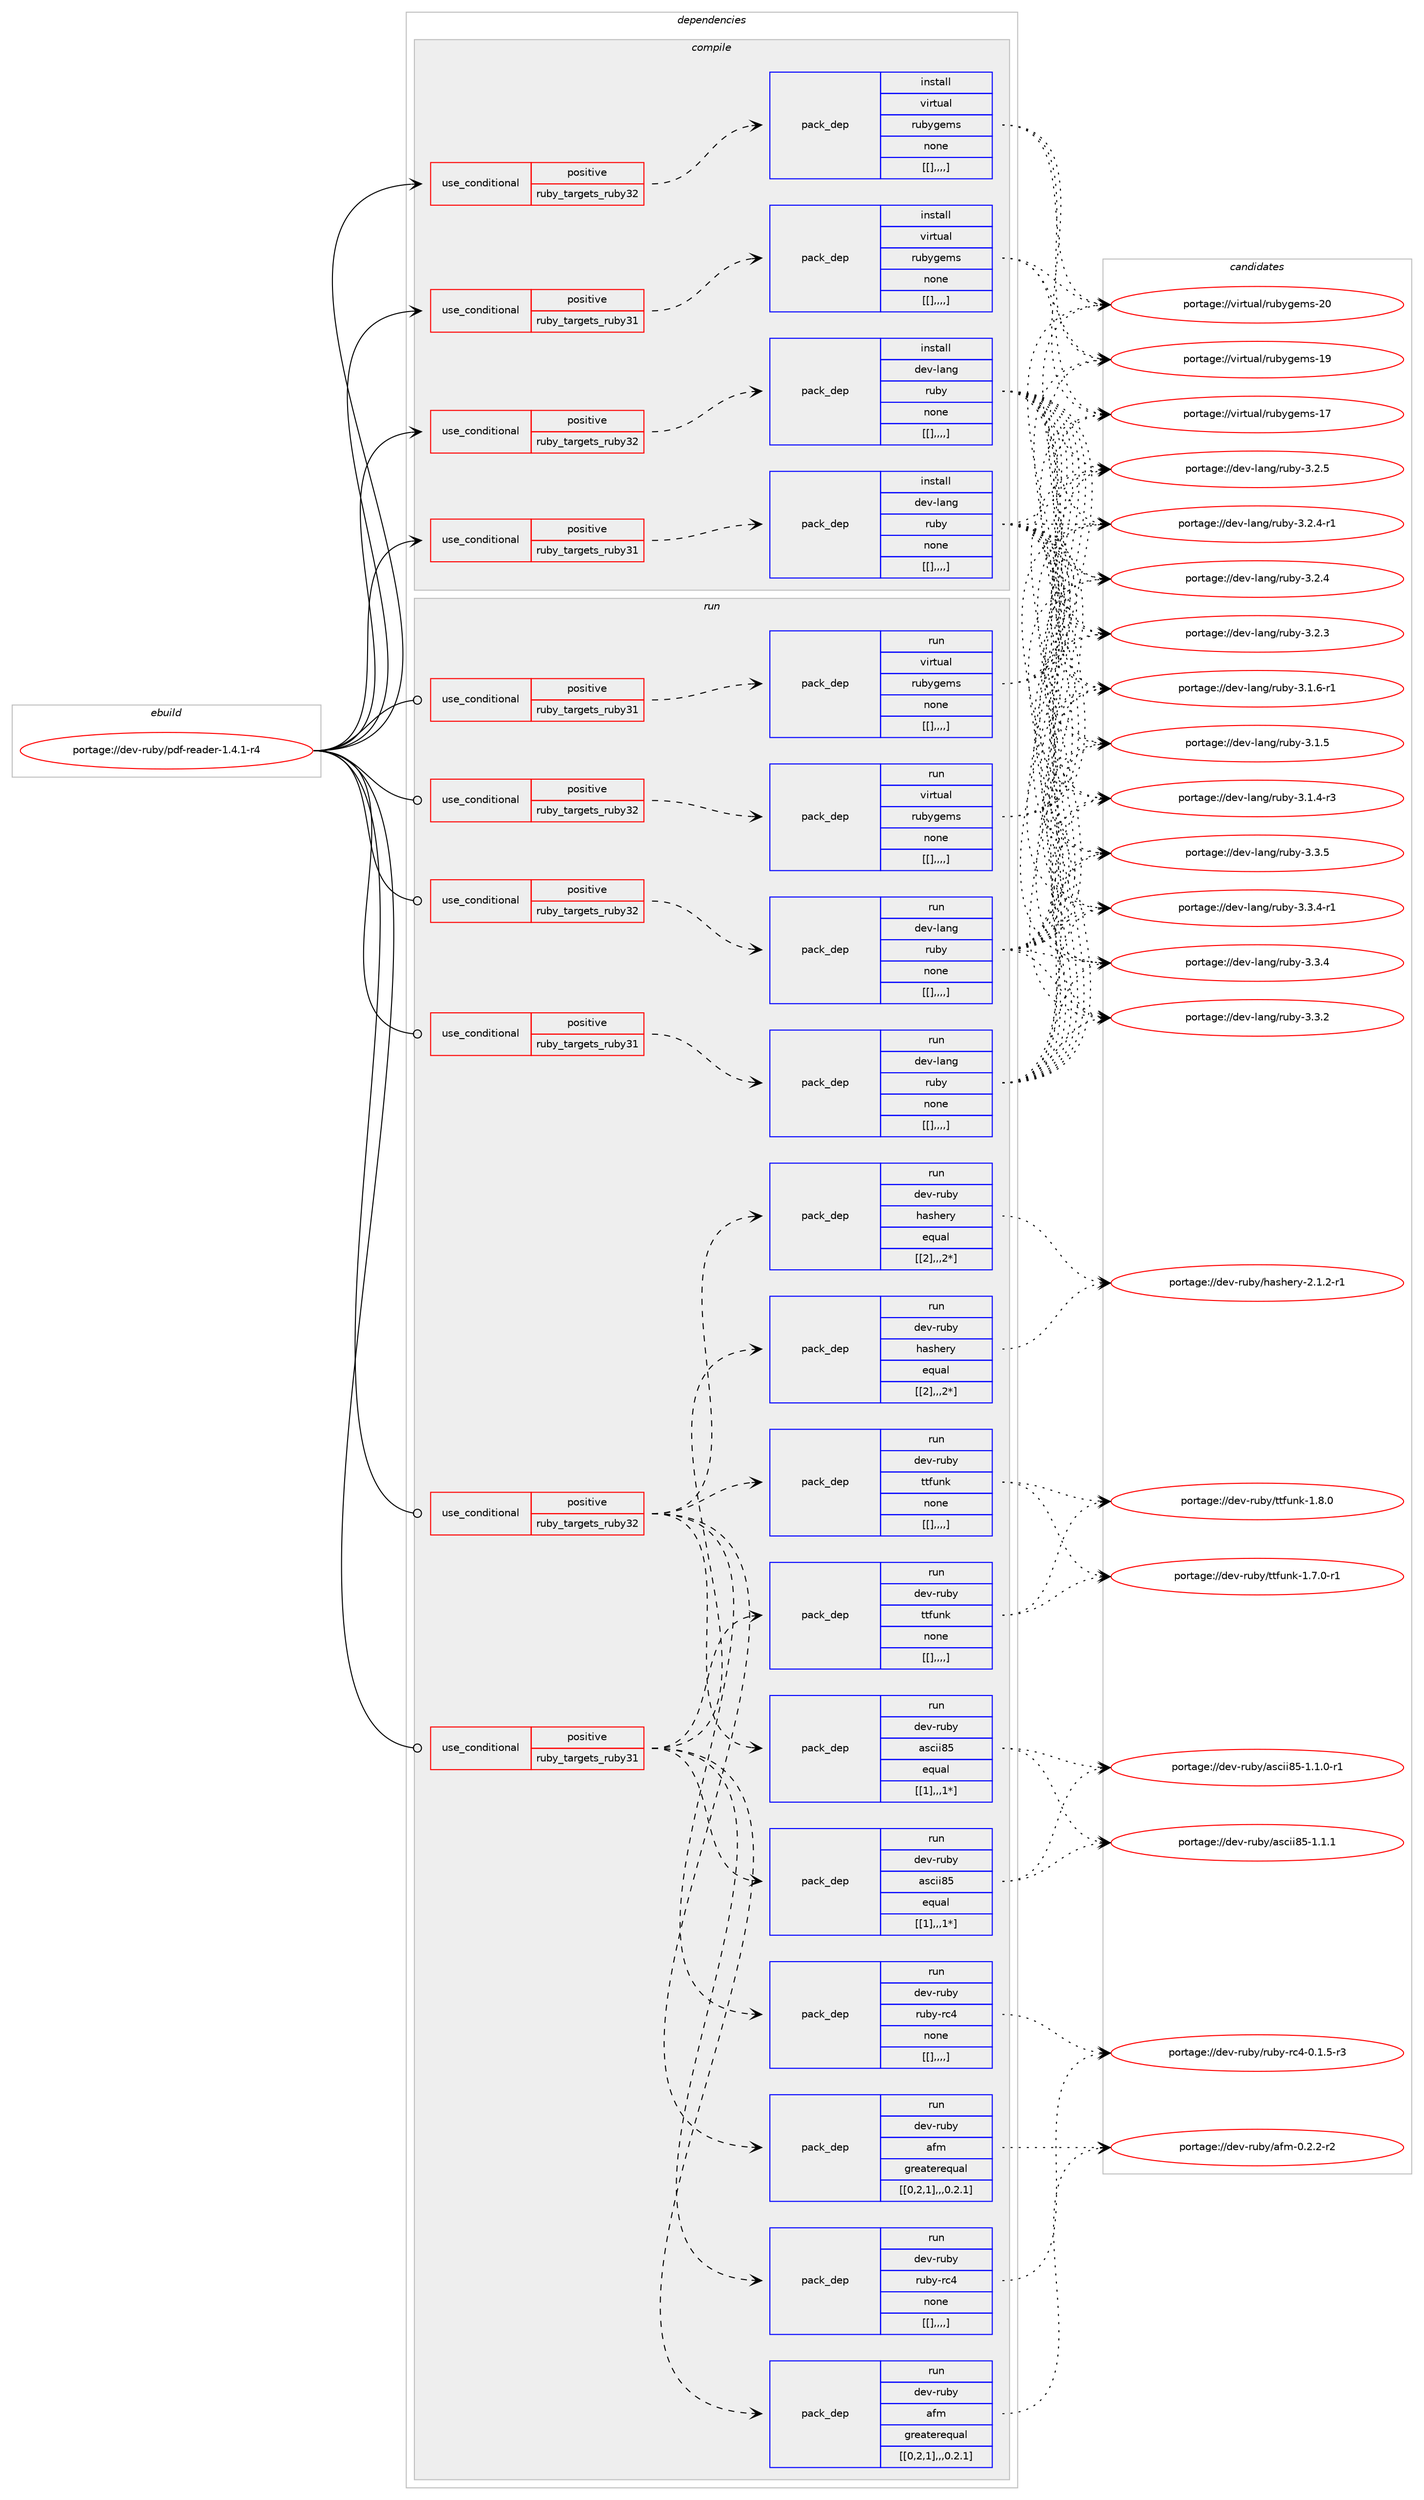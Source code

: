 digraph prolog {

# *************
# Graph options
# *************

newrank=true;
concentrate=true;
compound=true;
graph [rankdir=LR,fontname=Helvetica,fontsize=10,ranksep=1.5];#, ranksep=2.5, nodesep=0.2];
edge  [arrowhead=vee];
node  [fontname=Helvetica,fontsize=10];

# **********
# The ebuild
# **********

subgraph cluster_leftcol {
color=gray;
label=<<i>ebuild</i>>;
id [label="portage://dev-ruby/pdf-reader-1.4.1-r4", color=red, width=4, href="../dev-ruby/pdf-reader-1.4.1-r4.svg"];
}

# ****************
# The dependencies
# ****************

subgraph cluster_midcol {
color=gray;
label=<<i>dependencies</i>>;
subgraph cluster_compile {
fillcolor="#eeeeee";
style=filled;
label=<<i>compile</i>>;
subgraph cond53983 {
dependency197224 [label=<<TABLE BORDER="0" CELLBORDER="1" CELLSPACING="0" CELLPADDING="4"><TR><TD ROWSPAN="3" CELLPADDING="10">use_conditional</TD></TR><TR><TD>positive</TD></TR><TR><TD>ruby_targets_ruby31</TD></TR></TABLE>>, shape=none, color=red];
subgraph pack141896 {
dependency197225 [label=<<TABLE BORDER="0" CELLBORDER="1" CELLSPACING="0" CELLPADDING="4" WIDTH="220"><TR><TD ROWSPAN="6" CELLPADDING="30">pack_dep</TD></TR><TR><TD WIDTH="110">install</TD></TR><TR><TD>dev-lang</TD></TR><TR><TD>ruby</TD></TR><TR><TD>none</TD></TR><TR><TD>[[],,,,]</TD></TR></TABLE>>, shape=none, color=blue];
}
dependency197224:e -> dependency197225:w [weight=20,style="dashed",arrowhead="vee"];
}
id:e -> dependency197224:w [weight=20,style="solid",arrowhead="vee"];
subgraph cond53984 {
dependency197226 [label=<<TABLE BORDER="0" CELLBORDER="1" CELLSPACING="0" CELLPADDING="4"><TR><TD ROWSPAN="3" CELLPADDING="10">use_conditional</TD></TR><TR><TD>positive</TD></TR><TR><TD>ruby_targets_ruby31</TD></TR></TABLE>>, shape=none, color=red];
subgraph pack141897 {
dependency197227 [label=<<TABLE BORDER="0" CELLBORDER="1" CELLSPACING="0" CELLPADDING="4" WIDTH="220"><TR><TD ROWSPAN="6" CELLPADDING="30">pack_dep</TD></TR><TR><TD WIDTH="110">install</TD></TR><TR><TD>virtual</TD></TR><TR><TD>rubygems</TD></TR><TR><TD>none</TD></TR><TR><TD>[[],,,,]</TD></TR></TABLE>>, shape=none, color=blue];
}
dependency197226:e -> dependency197227:w [weight=20,style="dashed",arrowhead="vee"];
}
id:e -> dependency197226:w [weight=20,style="solid",arrowhead="vee"];
subgraph cond53985 {
dependency197228 [label=<<TABLE BORDER="0" CELLBORDER="1" CELLSPACING="0" CELLPADDING="4"><TR><TD ROWSPAN="3" CELLPADDING="10">use_conditional</TD></TR><TR><TD>positive</TD></TR><TR><TD>ruby_targets_ruby32</TD></TR></TABLE>>, shape=none, color=red];
subgraph pack141898 {
dependency197229 [label=<<TABLE BORDER="0" CELLBORDER="1" CELLSPACING="0" CELLPADDING="4" WIDTH="220"><TR><TD ROWSPAN="6" CELLPADDING="30">pack_dep</TD></TR><TR><TD WIDTH="110">install</TD></TR><TR><TD>dev-lang</TD></TR><TR><TD>ruby</TD></TR><TR><TD>none</TD></TR><TR><TD>[[],,,,]</TD></TR></TABLE>>, shape=none, color=blue];
}
dependency197228:e -> dependency197229:w [weight=20,style="dashed",arrowhead="vee"];
}
id:e -> dependency197228:w [weight=20,style="solid",arrowhead="vee"];
subgraph cond53986 {
dependency197230 [label=<<TABLE BORDER="0" CELLBORDER="1" CELLSPACING="0" CELLPADDING="4"><TR><TD ROWSPAN="3" CELLPADDING="10">use_conditional</TD></TR><TR><TD>positive</TD></TR><TR><TD>ruby_targets_ruby32</TD></TR></TABLE>>, shape=none, color=red];
subgraph pack141899 {
dependency197231 [label=<<TABLE BORDER="0" CELLBORDER="1" CELLSPACING="0" CELLPADDING="4" WIDTH="220"><TR><TD ROWSPAN="6" CELLPADDING="30">pack_dep</TD></TR><TR><TD WIDTH="110">install</TD></TR><TR><TD>virtual</TD></TR><TR><TD>rubygems</TD></TR><TR><TD>none</TD></TR><TR><TD>[[],,,,]</TD></TR></TABLE>>, shape=none, color=blue];
}
dependency197230:e -> dependency197231:w [weight=20,style="dashed",arrowhead="vee"];
}
id:e -> dependency197230:w [weight=20,style="solid",arrowhead="vee"];
}
subgraph cluster_compileandrun {
fillcolor="#eeeeee";
style=filled;
label=<<i>compile and run</i>>;
}
subgraph cluster_run {
fillcolor="#eeeeee";
style=filled;
label=<<i>run</i>>;
subgraph cond53987 {
dependency197232 [label=<<TABLE BORDER="0" CELLBORDER="1" CELLSPACING="0" CELLPADDING="4"><TR><TD ROWSPAN="3" CELLPADDING="10">use_conditional</TD></TR><TR><TD>positive</TD></TR><TR><TD>ruby_targets_ruby31</TD></TR></TABLE>>, shape=none, color=red];
subgraph pack141900 {
dependency197233 [label=<<TABLE BORDER="0" CELLBORDER="1" CELLSPACING="0" CELLPADDING="4" WIDTH="220"><TR><TD ROWSPAN="6" CELLPADDING="30">pack_dep</TD></TR><TR><TD WIDTH="110">run</TD></TR><TR><TD>dev-lang</TD></TR><TR><TD>ruby</TD></TR><TR><TD>none</TD></TR><TR><TD>[[],,,,]</TD></TR></TABLE>>, shape=none, color=blue];
}
dependency197232:e -> dependency197233:w [weight=20,style="dashed",arrowhead="vee"];
}
id:e -> dependency197232:w [weight=20,style="solid",arrowhead="odot"];
subgraph cond53988 {
dependency197234 [label=<<TABLE BORDER="0" CELLBORDER="1" CELLSPACING="0" CELLPADDING="4"><TR><TD ROWSPAN="3" CELLPADDING="10">use_conditional</TD></TR><TR><TD>positive</TD></TR><TR><TD>ruby_targets_ruby31</TD></TR></TABLE>>, shape=none, color=red];
subgraph pack141901 {
dependency197235 [label=<<TABLE BORDER="0" CELLBORDER="1" CELLSPACING="0" CELLPADDING="4" WIDTH="220"><TR><TD ROWSPAN="6" CELLPADDING="30">pack_dep</TD></TR><TR><TD WIDTH="110">run</TD></TR><TR><TD>dev-ruby</TD></TR><TR><TD>afm</TD></TR><TR><TD>greaterequal</TD></TR><TR><TD>[[0,2,1],,,0.2.1]</TD></TR></TABLE>>, shape=none, color=blue];
}
dependency197234:e -> dependency197235:w [weight=20,style="dashed",arrowhead="vee"];
subgraph pack141902 {
dependency197236 [label=<<TABLE BORDER="0" CELLBORDER="1" CELLSPACING="0" CELLPADDING="4" WIDTH="220"><TR><TD ROWSPAN="6" CELLPADDING="30">pack_dep</TD></TR><TR><TD WIDTH="110">run</TD></TR><TR><TD>dev-ruby</TD></TR><TR><TD>ascii85</TD></TR><TR><TD>equal</TD></TR><TR><TD>[[1],,,1*]</TD></TR></TABLE>>, shape=none, color=blue];
}
dependency197234:e -> dependency197236:w [weight=20,style="dashed",arrowhead="vee"];
subgraph pack141903 {
dependency197237 [label=<<TABLE BORDER="0" CELLBORDER="1" CELLSPACING="0" CELLPADDING="4" WIDTH="220"><TR><TD ROWSPAN="6" CELLPADDING="30">pack_dep</TD></TR><TR><TD WIDTH="110">run</TD></TR><TR><TD>dev-ruby</TD></TR><TR><TD>hashery</TD></TR><TR><TD>equal</TD></TR><TR><TD>[[2],,,2*]</TD></TR></TABLE>>, shape=none, color=blue];
}
dependency197234:e -> dependency197237:w [weight=20,style="dashed",arrowhead="vee"];
subgraph pack141904 {
dependency197238 [label=<<TABLE BORDER="0" CELLBORDER="1" CELLSPACING="0" CELLPADDING="4" WIDTH="220"><TR><TD ROWSPAN="6" CELLPADDING="30">pack_dep</TD></TR><TR><TD WIDTH="110">run</TD></TR><TR><TD>dev-ruby</TD></TR><TR><TD>ttfunk</TD></TR><TR><TD>none</TD></TR><TR><TD>[[],,,,]</TD></TR></TABLE>>, shape=none, color=blue];
}
dependency197234:e -> dependency197238:w [weight=20,style="dashed",arrowhead="vee"];
subgraph pack141905 {
dependency197239 [label=<<TABLE BORDER="0" CELLBORDER="1" CELLSPACING="0" CELLPADDING="4" WIDTH="220"><TR><TD ROWSPAN="6" CELLPADDING="30">pack_dep</TD></TR><TR><TD WIDTH="110">run</TD></TR><TR><TD>dev-ruby</TD></TR><TR><TD>ruby-rc4</TD></TR><TR><TD>none</TD></TR><TR><TD>[[],,,,]</TD></TR></TABLE>>, shape=none, color=blue];
}
dependency197234:e -> dependency197239:w [weight=20,style="dashed",arrowhead="vee"];
}
id:e -> dependency197234:w [weight=20,style="solid",arrowhead="odot"];
subgraph cond53989 {
dependency197240 [label=<<TABLE BORDER="0" CELLBORDER="1" CELLSPACING="0" CELLPADDING="4"><TR><TD ROWSPAN="3" CELLPADDING="10">use_conditional</TD></TR><TR><TD>positive</TD></TR><TR><TD>ruby_targets_ruby31</TD></TR></TABLE>>, shape=none, color=red];
subgraph pack141906 {
dependency197241 [label=<<TABLE BORDER="0" CELLBORDER="1" CELLSPACING="0" CELLPADDING="4" WIDTH="220"><TR><TD ROWSPAN="6" CELLPADDING="30">pack_dep</TD></TR><TR><TD WIDTH="110">run</TD></TR><TR><TD>virtual</TD></TR><TR><TD>rubygems</TD></TR><TR><TD>none</TD></TR><TR><TD>[[],,,,]</TD></TR></TABLE>>, shape=none, color=blue];
}
dependency197240:e -> dependency197241:w [weight=20,style="dashed",arrowhead="vee"];
}
id:e -> dependency197240:w [weight=20,style="solid",arrowhead="odot"];
subgraph cond53990 {
dependency197242 [label=<<TABLE BORDER="0" CELLBORDER="1" CELLSPACING="0" CELLPADDING="4"><TR><TD ROWSPAN="3" CELLPADDING="10">use_conditional</TD></TR><TR><TD>positive</TD></TR><TR><TD>ruby_targets_ruby32</TD></TR></TABLE>>, shape=none, color=red];
subgraph pack141907 {
dependency197243 [label=<<TABLE BORDER="0" CELLBORDER="1" CELLSPACING="0" CELLPADDING="4" WIDTH="220"><TR><TD ROWSPAN="6" CELLPADDING="30">pack_dep</TD></TR><TR><TD WIDTH="110">run</TD></TR><TR><TD>dev-lang</TD></TR><TR><TD>ruby</TD></TR><TR><TD>none</TD></TR><TR><TD>[[],,,,]</TD></TR></TABLE>>, shape=none, color=blue];
}
dependency197242:e -> dependency197243:w [weight=20,style="dashed",arrowhead="vee"];
}
id:e -> dependency197242:w [weight=20,style="solid",arrowhead="odot"];
subgraph cond53991 {
dependency197244 [label=<<TABLE BORDER="0" CELLBORDER="1" CELLSPACING="0" CELLPADDING="4"><TR><TD ROWSPAN="3" CELLPADDING="10">use_conditional</TD></TR><TR><TD>positive</TD></TR><TR><TD>ruby_targets_ruby32</TD></TR></TABLE>>, shape=none, color=red];
subgraph pack141908 {
dependency197245 [label=<<TABLE BORDER="0" CELLBORDER="1" CELLSPACING="0" CELLPADDING="4" WIDTH="220"><TR><TD ROWSPAN="6" CELLPADDING="30">pack_dep</TD></TR><TR><TD WIDTH="110">run</TD></TR><TR><TD>dev-ruby</TD></TR><TR><TD>afm</TD></TR><TR><TD>greaterequal</TD></TR><TR><TD>[[0,2,1],,,0.2.1]</TD></TR></TABLE>>, shape=none, color=blue];
}
dependency197244:e -> dependency197245:w [weight=20,style="dashed",arrowhead="vee"];
subgraph pack141909 {
dependency197246 [label=<<TABLE BORDER="0" CELLBORDER="1" CELLSPACING="0" CELLPADDING="4" WIDTH="220"><TR><TD ROWSPAN="6" CELLPADDING="30">pack_dep</TD></TR><TR><TD WIDTH="110">run</TD></TR><TR><TD>dev-ruby</TD></TR><TR><TD>ascii85</TD></TR><TR><TD>equal</TD></TR><TR><TD>[[1],,,1*]</TD></TR></TABLE>>, shape=none, color=blue];
}
dependency197244:e -> dependency197246:w [weight=20,style="dashed",arrowhead="vee"];
subgraph pack141910 {
dependency197247 [label=<<TABLE BORDER="0" CELLBORDER="1" CELLSPACING="0" CELLPADDING="4" WIDTH="220"><TR><TD ROWSPAN="6" CELLPADDING="30">pack_dep</TD></TR><TR><TD WIDTH="110">run</TD></TR><TR><TD>dev-ruby</TD></TR><TR><TD>hashery</TD></TR><TR><TD>equal</TD></TR><TR><TD>[[2],,,2*]</TD></TR></TABLE>>, shape=none, color=blue];
}
dependency197244:e -> dependency197247:w [weight=20,style="dashed",arrowhead="vee"];
subgraph pack141911 {
dependency197248 [label=<<TABLE BORDER="0" CELLBORDER="1" CELLSPACING="0" CELLPADDING="4" WIDTH="220"><TR><TD ROWSPAN="6" CELLPADDING="30">pack_dep</TD></TR><TR><TD WIDTH="110">run</TD></TR><TR><TD>dev-ruby</TD></TR><TR><TD>ttfunk</TD></TR><TR><TD>none</TD></TR><TR><TD>[[],,,,]</TD></TR></TABLE>>, shape=none, color=blue];
}
dependency197244:e -> dependency197248:w [weight=20,style="dashed",arrowhead="vee"];
subgraph pack141912 {
dependency197249 [label=<<TABLE BORDER="0" CELLBORDER="1" CELLSPACING="0" CELLPADDING="4" WIDTH="220"><TR><TD ROWSPAN="6" CELLPADDING="30">pack_dep</TD></TR><TR><TD WIDTH="110">run</TD></TR><TR><TD>dev-ruby</TD></TR><TR><TD>ruby-rc4</TD></TR><TR><TD>none</TD></TR><TR><TD>[[],,,,]</TD></TR></TABLE>>, shape=none, color=blue];
}
dependency197244:e -> dependency197249:w [weight=20,style="dashed",arrowhead="vee"];
}
id:e -> dependency197244:w [weight=20,style="solid",arrowhead="odot"];
subgraph cond53992 {
dependency197250 [label=<<TABLE BORDER="0" CELLBORDER="1" CELLSPACING="0" CELLPADDING="4"><TR><TD ROWSPAN="3" CELLPADDING="10">use_conditional</TD></TR><TR><TD>positive</TD></TR><TR><TD>ruby_targets_ruby32</TD></TR></TABLE>>, shape=none, color=red];
subgraph pack141913 {
dependency197251 [label=<<TABLE BORDER="0" CELLBORDER="1" CELLSPACING="0" CELLPADDING="4" WIDTH="220"><TR><TD ROWSPAN="6" CELLPADDING="30">pack_dep</TD></TR><TR><TD WIDTH="110">run</TD></TR><TR><TD>virtual</TD></TR><TR><TD>rubygems</TD></TR><TR><TD>none</TD></TR><TR><TD>[[],,,,]</TD></TR></TABLE>>, shape=none, color=blue];
}
dependency197250:e -> dependency197251:w [weight=20,style="dashed",arrowhead="vee"];
}
id:e -> dependency197250:w [weight=20,style="solid",arrowhead="odot"];
}
}

# **************
# The candidates
# **************

subgraph cluster_choices {
rank=same;
color=gray;
label=<<i>candidates</i>>;

subgraph choice141896 {
color=black;
nodesep=1;
choice10010111845108971101034711411798121455146514653 [label="portage://dev-lang/ruby-3.3.5", color=red, width=4,href="../dev-lang/ruby-3.3.5.svg"];
choice100101118451089711010347114117981214551465146524511449 [label="portage://dev-lang/ruby-3.3.4-r1", color=red, width=4,href="../dev-lang/ruby-3.3.4-r1.svg"];
choice10010111845108971101034711411798121455146514652 [label="portage://dev-lang/ruby-3.3.4", color=red, width=4,href="../dev-lang/ruby-3.3.4.svg"];
choice10010111845108971101034711411798121455146514650 [label="portage://dev-lang/ruby-3.3.2", color=red, width=4,href="../dev-lang/ruby-3.3.2.svg"];
choice10010111845108971101034711411798121455146504653 [label="portage://dev-lang/ruby-3.2.5", color=red, width=4,href="../dev-lang/ruby-3.2.5.svg"];
choice100101118451089711010347114117981214551465046524511449 [label="portage://dev-lang/ruby-3.2.4-r1", color=red, width=4,href="../dev-lang/ruby-3.2.4-r1.svg"];
choice10010111845108971101034711411798121455146504652 [label="portage://dev-lang/ruby-3.2.4", color=red, width=4,href="../dev-lang/ruby-3.2.4.svg"];
choice10010111845108971101034711411798121455146504651 [label="portage://dev-lang/ruby-3.2.3", color=red, width=4,href="../dev-lang/ruby-3.2.3.svg"];
choice100101118451089711010347114117981214551464946544511449 [label="portage://dev-lang/ruby-3.1.6-r1", color=red, width=4,href="../dev-lang/ruby-3.1.6-r1.svg"];
choice10010111845108971101034711411798121455146494653 [label="portage://dev-lang/ruby-3.1.5", color=red, width=4,href="../dev-lang/ruby-3.1.5.svg"];
choice100101118451089711010347114117981214551464946524511451 [label="portage://dev-lang/ruby-3.1.4-r3", color=red, width=4,href="../dev-lang/ruby-3.1.4-r3.svg"];
dependency197225:e -> choice10010111845108971101034711411798121455146514653:w [style=dotted,weight="100"];
dependency197225:e -> choice100101118451089711010347114117981214551465146524511449:w [style=dotted,weight="100"];
dependency197225:e -> choice10010111845108971101034711411798121455146514652:w [style=dotted,weight="100"];
dependency197225:e -> choice10010111845108971101034711411798121455146514650:w [style=dotted,weight="100"];
dependency197225:e -> choice10010111845108971101034711411798121455146504653:w [style=dotted,weight="100"];
dependency197225:e -> choice100101118451089711010347114117981214551465046524511449:w [style=dotted,weight="100"];
dependency197225:e -> choice10010111845108971101034711411798121455146504652:w [style=dotted,weight="100"];
dependency197225:e -> choice10010111845108971101034711411798121455146504651:w [style=dotted,weight="100"];
dependency197225:e -> choice100101118451089711010347114117981214551464946544511449:w [style=dotted,weight="100"];
dependency197225:e -> choice10010111845108971101034711411798121455146494653:w [style=dotted,weight="100"];
dependency197225:e -> choice100101118451089711010347114117981214551464946524511451:w [style=dotted,weight="100"];
}
subgraph choice141897 {
color=black;
nodesep=1;
choice118105114116117971084711411798121103101109115455048 [label="portage://virtual/rubygems-20", color=red, width=4,href="../virtual/rubygems-20.svg"];
choice118105114116117971084711411798121103101109115454957 [label="portage://virtual/rubygems-19", color=red, width=4,href="../virtual/rubygems-19.svg"];
choice118105114116117971084711411798121103101109115454955 [label="portage://virtual/rubygems-17", color=red, width=4,href="../virtual/rubygems-17.svg"];
dependency197227:e -> choice118105114116117971084711411798121103101109115455048:w [style=dotted,weight="100"];
dependency197227:e -> choice118105114116117971084711411798121103101109115454957:w [style=dotted,weight="100"];
dependency197227:e -> choice118105114116117971084711411798121103101109115454955:w [style=dotted,weight="100"];
}
subgraph choice141898 {
color=black;
nodesep=1;
choice10010111845108971101034711411798121455146514653 [label="portage://dev-lang/ruby-3.3.5", color=red, width=4,href="../dev-lang/ruby-3.3.5.svg"];
choice100101118451089711010347114117981214551465146524511449 [label="portage://dev-lang/ruby-3.3.4-r1", color=red, width=4,href="../dev-lang/ruby-3.3.4-r1.svg"];
choice10010111845108971101034711411798121455146514652 [label="portage://dev-lang/ruby-3.3.4", color=red, width=4,href="../dev-lang/ruby-3.3.4.svg"];
choice10010111845108971101034711411798121455146514650 [label="portage://dev-lang/ruby-3.3.2", color=red, width=4,href="../dev-lang/ruby-3.3.2.svg"];
choice10010111845108971101034711411798121455146504653 [label="portage://dev-lang/ruby-3.2.5", color=red, width=4,href="../dev-lang/ruby-3.2.5.svg"];
choice100101118451089711010347114117981214551465046524511449 [label="portage://dev-lang/ruby-3.2.4-r1", color=red, width=4,href="../dev-lang/ruby-3.2.4-r1.svg"];
choice10010111845108971101034711411798121455146504652 [label="portage://dev-lang/ruby-3.2.4", color=red, width=4,href="../dev-lang/ruby-3.2.4.svg"];
choice10010111845108971101034711411798121455146504651 [label="portage://dev-lang/ruby-3.2.3", color=red, width=4,href="../dev-lang/ruby-3.2.3.svg"];
choice100101118451089711010347114117981214551464946544511449 [label="portage://dev-lang/ruby-3.1.6-r1", color=red, width=4,href="../dev-lang/ruby-3.1.6-r1.svg"];
choice10010111845108971101034711411798121455146494653 [label="portage://dev-lang/ruby-3.1.5", color=red, width=4,href="../dev-lang/ruby-3.1.5.svg"];
choice100101118451089711010347114117981214551464946524511451 [label="portage://dev-lang/ruby-3.1.4-r3", color=red, width=4,href="../dev-lang/ruby-3.1.4-r3.svg"];
dependency197229:e -> choice10010111845108971101034711411798121455146514653:w [style=dotted,weight="100"];
dependency197229:e -> choice100101118451089711010347114117981214551465146524511449:w [style=dotted,weight="100"];
dependency197229:e -> choice10010111845108971101034711411798121455146514652:w [style=dotted,weight="100"];
dependency197229:e -> choice10010111845108971101034711411798121455146514650:w [style=dotted,weight="100"];
dependency197229:e -> choice10010111845108971101034711411798121455146504653:w [style=dotted,weight="100"];
dependency197229:e -> choice100101118451089711010347114117981214551465046524511449:w [style=dotted,weight="100"];
dependency197229:e -> choice10010111845108971101034711411798121455146504652:w [style=dotted,weight="100"];
dependency197229:e -> choice10010111845108971101034711411798121455146504651:w [style=dotted,weight="100"];
dependency197229:e -> choice100101118451089711010347114117981214551464946544511449:w [style=dotted,weight="100"];
dependency197229:e -> choice10010111845108971101034711411798121455146494653:w [style=dotted,weight="100"];
dependency197229:e -> choice100101118451089711010347114117981214551464946524511451:w [style=dotted,weight="100"];
}
subgraph choice141899 {
color=black;
nodesep=1;
choice118105114116117971084711411798121103101109115455048 [label="portage://virtual/rubygems-20", color=red, width=4,href="../virtual/rubygems-20.svg"];
choice118105114116117971084711411798121103101109115454957 [label="portage://virtual/rubygems-19", color=red, width=4,href="../virtual/rubygems-19.svg"];
choice118105114116117971084711411798121103101109115454955 [label="portage://virtual/rubygems-17", color=red, width=4,href="../virtual/rubygems-17.svg"];
dependency197231:e -> choice118105114116117971084711411798121103101109115455048:w [style=dotted,weight="100"];
dependency197231:e -> choice118105114116117971084711411798121103101109115454957:w [style=dotted,weight="100"];
dependency197231:e -> choice118105114116117971084711411798121103101109115454955:w [style=dotted,weight="100"];
}
subgraph choice141900 {
color=black;
nodesep=1;
choice10010111845108971101034711411798121455146514653 [label="portage://dev-lang/ruby-3.3.5", color=red, width=4,href="../dev-lang/ruby-3.3.5.svg"];
choice100101118451089711010347114117981214551465146524511449 [label="portage://dev-lang/ruby-3.3.4-r1", color=red, width=4,href="../dev-lang/ruby-3.3.4-r1.svg"];
choice10010111845108971101034711411798121455146514652 [label="portage://dev-lang/ruby-3.3.4", color=red, width=4,href="../dev-lang/ruby-3.3.4.svg"];
choice10010111845108971101034711411798121455146514650 [label="portage://dev-lang/ruby-3.3.2", color=red, width=4,href="../dev-lang/ruby-3.3.2.svg"];
choice10010111845108971101034711411798121455146504653 [label="portage://dev-lang/ruby-3.2.5", color=red, width=4,href="../dev-lang/ruby-3.2.5.svg"];
choice100101118451089711010347114117981214551465046524511449 [label="portage://dev-lang/ruby-3.2.4-r1", color=red, width=4,href="../dev-lang/ruby-3.2.4-r1.svg"];
choice10010111845108971101034711411798121455146504652 [label="portage://dev-lang/ruby-3.2.4", color=red, width=4,href="../dev-lang/ruby-3.2.4.svg"];
choice10010111845108971101034711411798121455146504651 [label="portage://dev-lang/ruby-3.2.3", color=red, width=4,href="../dev-lang/ruby-3.2.3.svg"];
choice100101118451089711010347114117981214551464946544511449 [label="portage://dev-lang/ruby-3.1.6-r1", color=red, width=4,href="../dev-lang/ruby-3.1.6-r1.svg"];
choice10010111845108971101034711411798121455146494653 [label="portage://dev-lang/ruby-3.1.5", color=red, width=4,href="../dev-lang/ruby-3.1.5.svg"];
choice100101118451089711010347114117981214551464946524511451 [label="portage://dev-lang/ruby-3.1.4-r3", color=red, width=4,href="../dev-lang/ruby-3.1.4-r3.svg"];
dependency197233:e -> choice10010111845108971101034711411798121455146514653:w [style=dotted,weight="100"];
dependency197233:e -> choice100101118451089711010347114117981214551465146524511449:w [style=dotted,weight="100"];
dependency197233:e -> choice10010111845108971101034711411798121455146514652:w [style=dotted,weight="100"];
dependency197233:e -> choice10010111845108971101034711411798121455146514650:w [style=dotted,weight="100"];
dependency197233:e -> choice10010111845108971101034711411798121455146504653:w [style=dotted,weight="100"];
dependency197233:e -> choice100101118451089711010347114117981214551465046524511449:w [style=dotted,weight="100"];
dependency197233:e -> choice10010111845108971101034711411798121455146504652:w [style=dotted,weight="100"];
dependency197233:e -> choice10010111845108971101034711411798121455146504651:w [style=dotted,weight="100"];
dependency197233:e -> choice100101118451089711010347114117981214551464946544511449:w [style=dotted,weight="100"];
dependency197233:e -> choice10010111845108971101034711411798121455146494653:w [style=dotted,weight="100"];
dependency197233:e -> choice100101118451089711010347114117981214551464946524511451:w [style=dotted,weight="100"];
}
subgraph choice141901 {
color=black;
nodesep=1;
choice100101118451141179812147971021094548465046504511450 [label="portage://dev-ruby/afm-0.2.2-r2", color=red, width=4,href="../dev-ruby/afm-0.2.2-r2.svg"];
dependency197235:e -> choice100101118451141179812147971021094548465046504511450:w [style=dotted,weight="100"];
}
subgraph choice141902 {
color=black;
nodesep=1;
choice10010111845114117981214797115991051055653454946494649 [label="portage://dev-ruby/ascii85-1.1.1", color=red, width=4,href="../dev-ruby/ascii85-1.1.1.svg"];
choice100101118451141179812147971159910510556534549464946484511449 [label="portage://dev-ruby/ascii85-1.1.0-r1", color=red, width=4,href="../dev-ruby/ascii85-1.1.0-r1.svg"];
dependency197236:e -> choice10010111845114117981214797115991051055653454946494649:w [style=dotted,weight="100"];
dependency197236:e -> choice100101118451141179812147971159910510556534549464946484511449:w [style=dotted,weight="100"];
}
subgraph choice141903 {
color=black;
nodesep=1;
choice100101118451141179812147104971151041011141214550464946504511449 [label="portage://dev-ruby/hashery-2.1.2-r1", color=red, width=4,href="../dev-ruby/hashery-2.1.2-r1.svg"];
dependency197237:e -> choice100101118451141179812147104971151041011141214550464946504511449:w [style=dotted,weight="100"];
}
subgraph choice141904 {
color=black;
nodesep=1;
choice100101118451141179812147116116102117110107454946564648 [label="portage://dev-ruby/ttfunk-1.8.0", color=red, width=4,href="../dev-ruby/ttfunk-1.8.0.svg"];
choice1001011184511411798121471161161021171101074549465546484511449 [label="portage://dev-ruby/ttfunk-1.7.0-r1", color=red, width=4,href="../dev-ruby/ttfunk-1.7.0-r1.svg"];
dependency197238:e -> choice100101118451141179812147116116102117110107454946564648:w [style=dotted,weight="100"];
dependency197238:e -> choice1001011184511411798121471161161021171101074549465546484511449:w [style=dotted,weight="100"];
}
subgraph choice141905 {
color=black;
nodesep=1;
choice100101118451141179812147114117981214511499524548464946534511451 [label="portage://dev-ruby/ruby-rc4-0.1.5-r3", color=red, width=4,href="../dev-ruby/ruby-rc4-0.1.5-r3.svg"];
dependency197239:e -> choice100101118451141179812147114117981214511499524548464946534511451:w [style=dotted,weight="100"];
}
subgraph choice141906 {
color=black;
nodesep=1;
choice118105114116117971084711411798121103101109115455048 [label="portage://virtual/rubygems-20", color=red, width=4,href="../virtual/rubygems-20.svg"];
choice118105114116117971084711411798121103101109115454957 [label="portage://virtual/rubygems-19", color=red, width=4,href="../virtual/rubygems-19.svg"];
choice118105114116117971084711411798121103101109115454955 [label="portage://virtual/rubygems-17", color=red, width=4,href="../virtual/rubygems-17.svg"];
dependency197241:e -> choice118105114116117971084711411798121103101109115455048:w [style=dotted,weight="100"];
dependency197241:e -> choice118105114116117971084711411798121103101109115454957:w [style=dotted,weight="100"];
dependency197241:e -> choice118105114116117971084711411798121103101109115454955:w [style=dotted,weight="100"];
}
subgraph choice141907 {
color=black;
nodesep=1;
choice10010111845108971101034711411798121455146514653 [label="portage://dev-lang/ruby-3.3.5", color=red, width=4,href="../dev-lang/ruby-3.3.5.svg"];
choice100101118451089711010347114117981214551465146524511449 [label="portage://dev-lang/ruby-3.3.4-r1", color=red, width=4,href="../dev-lang/ruby-3.3.4-r1.svg"];
choice10010111845108971101034711411798121455146514652 [label="portage://dev-lang/ruby-3.3.4", color=red, width=4,href="../dev-lang/ruby-3.3.4.svg"];
choice10010111845108971101034711411798121455146514650 [label="portage://dev-lang/ruby-3.3.2", color=red, width=4,href="../dev-lang/ruby-3.3.2.svg"];
choice10010111845108971101034711411798121455146504653 [label="portage://dev-lang/ruby-3.2.5", color=red, width=4,href="../dev-lang/ruby-3.2.5.svg"];
choice100101118451089711010347114117981214551465046524511449 [label="portage://dev-lang/ruby-3.2.4-r1", color=red, width=4,href="../dev-lang/ruby-3.2.4-r1.svg"];
choice10010111845108971101034711411798121455146504652 [label="portage://dev-lang/ruby-3.2.4", color=red, width=4,href="../dev-lang/ruby-3.2.4.svg"];
choice10010111845108971101034711411798121455146504651 [label="portage://dev-lang/ruby-3.2.3", color=red, width=4,href="../dev-lang/ruby-3.2.3.svg"];
choice100101118451089711010347114117981214551464946544511449 [label="portage://dev-lang/ruby-3.1.6-r1", color=red, width=4,href="../dev-lang/ruby-3.1.6-r1.svg"];
choice10010111845108971101034711411798121455146494653 [label="portage://dev-lang/ruby-3.1.5", color=red, width=4,href="../dev-lang/ruby-3.1.5.svg"];
choice100101118451089711010347114117981214551464946524511451 [label="portage://dev-lang/ruby-3.1.4-r3", color=red, width=4,href="../dev-lang/ruby-3.1.4-r3.svg"];
dependency197243:e -> choice10010111845108971101034711411798121455146514653:w [style=dotted,weight="100"];
dependency197243:e -> choice100101118451089711010347114117981214551465146524511449:w [style=dotted,weight="100"];
dependency197243:e -> choice10010111845108971101034711411798121455146514652:w [style=dotted,weight="100"];
dependency197243:e -> choice10010111845108971101034711411798121455146514650:w [style=dotted,weight="100"];
dependency197243:e -> choice10010111845108971101034711411798121455146504653:w [style=dotted,weight="100"];
dependency197243:e -> choice100101118451089711010347114117981214551465046524511449:w [style=dotted,weight="100"];
dependency197243:e -> choice10010111845108971101034711411798121455146504652:w [style=dotted,weight="100"];
dependency197243:e -> choice10010111845108971101034711411798121455146504651:w [style=dotted,weight="100"];
dependency197243:e -> choice100101118451089711010347114117981214551464946544511449:w [style=dotted,weight="100"];
dependency197243:e -> choice10010111845108971101034711411798121455146494653:w [style=dotted,weight="100"];
dependency197243:e -> choice100101118451089711010347114117981214551464946524511451:w [style=dotted,weight="100"];
}
subgraph choice141908 {
color=black;
nodesep=1;
choice100101118451141179812147971021094548465046504511450 [label="portage://dev-ruby/afm-0.2.2-r2", color=red, width=4,href="../dev-ruby/afm-0.2.2-r2.svg"];
dependency197245:e -> choice100101118451141179812147971021094548465046504511450:w [style=dotted,weight="100"];
}
subgraph choice141909 {
color=black;
nodesep=1;
choice10010111845114117981214797115991051055653454946494649 [label="portage://dev-ruby/ascii85-1.1.1", color=red, width=4,href="../dev-ruby/ascii85-1.1.1.svg"];
choice100101118451141179812147971159910510556534549464946484511449 [label="portage://dev-ruby/ascii85-1.1.0-r1", color=red, width=4,href="../dev-ruby/ascii85-1.1.0-r1.svg"];
dependency197246:e -> choice10010111845114117981214797115991051055653454946494649:w [style=dotted,weight="100"];
dependency197246:e -> choice100101118451141179812147971159910510556534549464946484511449:w [style=dotted,weight="100"];
}
subgraph choice141910 {
color=black;
nodesep=1;
choice100101118451141179812147104971151041011141214550464946504511449 [label="portage://dev-ruby/hashery-2.1.2-r1", color=red, width=4,href="../dev-ruby/hashery-2.1.2-r1.svg"];
dependency197247:e -> choice100101118451141179812147104971151041011141214550464946504511449:w [style=dotted,weight="100"];
}
subgraph choice141911 {
color=black;
nodesep=1;
choice100101118451141179812147116116102117110107454946564648 [label="portage://dev-ruby/ttfunk-1.8.0", color=red, width=4,href="../dev-ruby/ttfunk-1.8.0.svg"];
choice1001011184511411798121471161161021171101074549465546484511449 [label="portage://dev-ruby/ttfunk-1.7.0-r1", color=red, width=4,href="../dev-ruby/ttfunk-1.7.0-r1.svg"];
dependency197248:e -> choice100101118451141179812147116116102117110107454946564648:w [style=dotted,weight="100"];
dependency197248:e -> choice1001011184511411798121471161161021171101074549465546484511449:w [style=dotted,weight="100"];
}
subgraph choice141912 {
color=black;
nodesep=1;
choice100101118451141179812147114117981214511499524548464946534511451 [label="portage://dev-ruby/ruby-rc4-0.1.5-r3", color=red, width=4,href="../dev-ruby/ruby-rc4-0.1.5-r3.svg"];
dependency197249:e -> choice100101118451141179812147114117981214511499524548464946534511451:w [style=dotted,weight="100"];
}
subgraph choice141913 {
color=black;
nodesep=1;
choice118105114116117971084711411798121103101109115455048 [label="portage://virtual/rubygems-20", color=red, width=4,href="../virtual/rubygems-20.svg"];
choice118105114116117971084711411798121103101109115454957 [label="portage://virtual/rubygems-19", color=red, width=4,href="../virtual/rubygems-19.svg"];
choice118105114116117971084711411798121103101109115454955 [label="portage://virtual/rubygems-17", color=red, width=4,href="../virtual/rubygems-17.svg"];
dependency197251:e -> choice118105114116117971084711411798121103101109115455048:w [style=dotted,weight="100"];
dependency197251:e -> choice118105114116117971084711411798121103101109115454957:w [style=dotted,weight="100"];
dependency197251:e -> choice118105114116117971084711411798121103101109115454955:w [style=dotted,weight="100"];
}
}

}
